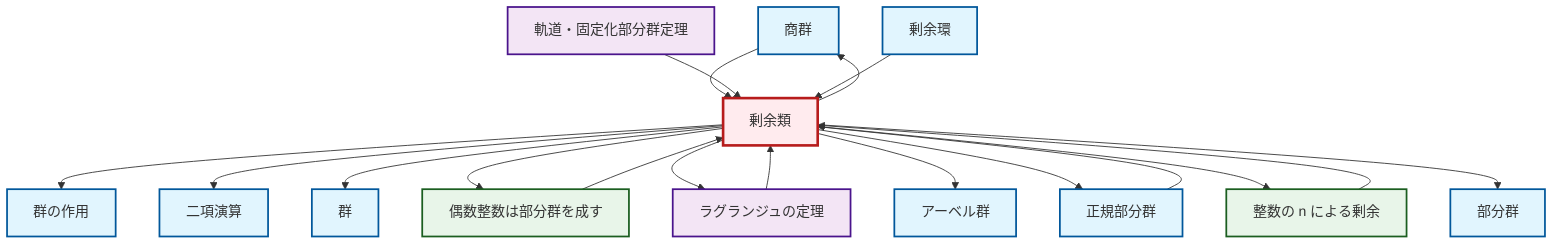 graph TD
    classDef definition fill:#e1f5fe,stroke:#01579b,stroke-width:2px
    classDef theorem fill:#f3e5f5,stroke:#4a148c,stroke-width:2px
    classDef axiom fill:#fff3e0,stroke:#e65100,stroke-width:2px
    classDef example fill:#e8f5e9,stroke:#1b5e20,stroke-width:2px
    classDef current fill:#ffebee,stroke:#b71c1c,stroke-width:3px
    def-quotient-group["商群"]:::definition
    thm-orbit-stabilizer["軌道・固定化部分群定理"]:::theorem
    ex-quotient-integers-mod-n["整数の n による剰余"]:::example
    def-group["群"]:::definition
    def-binary-operation["二項演算"]:::definition
    thm-lagrange["ラグランジュの定理"]:::theorem
    def-group-action["群の作用"]:::definition
    def-coset["剰余類"]:::definition
    def-abelian-group["アーベル群"]:::definition
    def-normal-subgroup["正規部分群"]:::definition
    def-quotient-ring["剰余環"]:::definition
    ex-even-integers-subgroup["偶数整数は部分群を成す"]:::example
    def-subgroup["部分群"]:::definition
    ex-quotient-integers-mod-n --> def-coset
    def-quotient-group --> def-coset
    def-coset --> def-group-action
    thm-orbit-stabilizer --> def-coset
    def-coset --> def-binary-operation
    ex-even-integers-subgroup --> def-coset
    def-coset --> def-group
    def-coset --> ex-even-integers-subgroup
    def-coset --> thm-lagrange
    def-coset --> def-abelian-group
    def-quotient-ring --> def-coset
    thm-lagrange --> def-coset
    def-normal-subgroup --> def-coset
    def-coset --> def-normal-subgroup
    def-coset --> ex-quotient-integers-mod-n
    def-coset --> def-quotient-group
    def-coset --> def-subgroup
    class def-coset current